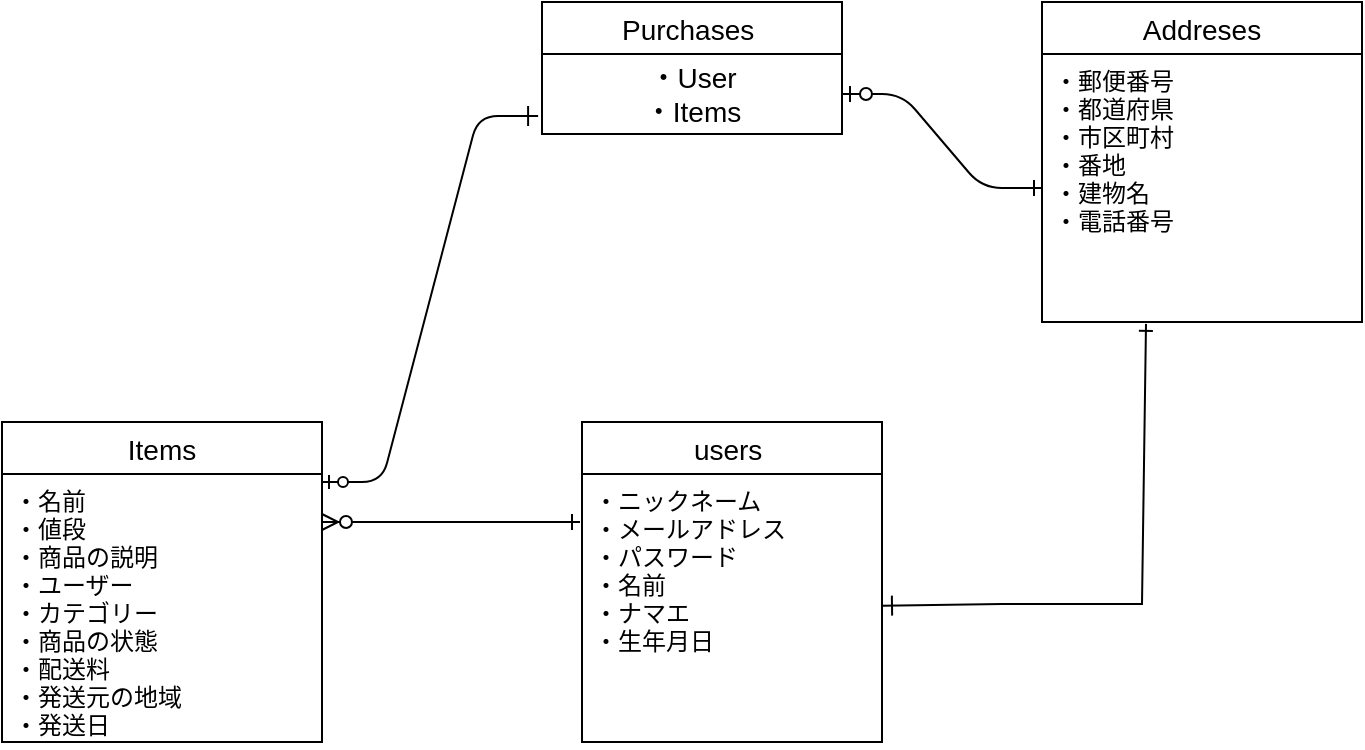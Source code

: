 <mxfile version="13.10.0" type="embed">
    <diagram id="_Q7WCkN239FhMvjNGIfI" name="ページ1">
        <mxGraphModel dx="607" dy="971" grid="1" gridSize="10" guides="1" tooltips="1" connect="1" arrows="1" fold="1" page="1" pageScale="1" pageWidth="827" pageHeight="1169" math="0" shadow="0">
            <root>
                <mxCell id="0"/>
                <mxCell id="1" parent="0"/>
                <mxCell id="88" value="users " style="swimlane;fontStyle=0;childLayout=stackLayout;horizontal=1;startSize=26;horizontalStack=0;resizeParent=1;resizeParentMax=0;resizeLast=0;collapsible=1;marginBottom=0;align=center;fontSize=14;" vertex="1" parent="1">
                    <mxGeometry x="320" y="270" width="150" height="160" as="geometry"/>
                </mxCell>
                <mxCell id="91" value="・ニックネーム&#10;・メールアドレス&#10;・パスワード&#10;・名前&#10;・ナマエ&#10;・生年月日&#10;" style="text;strokeColor=none;fillColor=none;spacingLeft=4;spacingRight=4;overflow=hidden;rotatable=0;points=[[0,0.5],[1,0.5]];portConstraint=eastwest;fontSize=12;" vertex="1" parent="88">
                    <mxGeometry y="26" width="150" height="134" as="geometry"/>
                </mxCell>
                <mxCell id="99" value="Items" style="swimlane;fontStyle=0;childLayout=stackLayout;horizontal=1;startSize=26;horizontalStack=0;resizeParent=1;resizeParentMax=0;resizeLast=0;collapsible=1;marginBottom=0;align=center;fontSize=14;" vertex="1" parent="1">
                    <mxGeometry x="30" y="270" width="160" height="160" as="geometry"/>
                </mxCell>
                <mxCell id="100" value="・名前&#10;・値段&#10;・商品の説明&#10;・ユーザー&#10;・カテゴリー&#10;・商品の状態&#10;・配送料&#10;・発送元の地域&#10;・発送日&#10;" style="text;strokeColor=none;fillColor=none;spacingLeft=4;spacingRight=4;overflow=hidden;rotatable=0;points=[[0,0.5],[1,0.5]];portConstraint=eastwest;fontSize=12;" vertex="1" parent="99">
                    <mxGeometry y="26" width="160" height="134" as="geometry"/>
                </mxCell>
                <mxCell id="173" style="edgeStyle=none;rounded=0;orthogonalLoop=1;jettySize=auto;html=1;startArrow=ERone;startFill=0;startSize=5;sourcePerimeterSpacing=7;endArrow=ERone;endFill=0;endSize=8;fontSize=14;exitX=0.325;exitY=1.007;exitDx=0;exitDy=0;exitPerimeter=0;" edge="1" parent="1" source="108" target="91">
                    <mxGeometry relative="1" as="geometry">
                        <mxPoint x="510" y="350" as="targetPoint"/>
                        <Array as="points">
                            <mxPoint x="600" y="361"/>
                            <mxPoint x="540" y="361"/>
                            <mxPoint x="530" y="361"/>
                        </Array>
                    </mxGeometry>
                </mxCell>
                <mxCell id="107" value="Addreses" style="swimlane;fontStyle=0;childLayout=stackLayout;horizontal=1;startSize=26;horizontalStack=0;resizeParent=1;resizeParentMax=0;resizeLast=0;collapsible=1;marginBottom=0;align=center;fontSize=14;" vertex="1" parent="1">
                    <mxGeometry x="550" y="60" width="160" height="160" as="geometry"/>
                </mxCell>
                <mxCell id="108" value="・郵便番号&#10;・都道府県&#10;・市区町村&#10;・番地&#10;・建物名&#10;・電話番号&#10;" style="text;strokeColor=none;fillColor=none;spacingLeft=4;spacingRight=4;overflow=hidden;rotatable=0;points=[[0,0.5],[1,0.5]];portConstraint=eastwest;fontSize=12;" vertex="1" parent="107">
                    <mxGeometry y="26" width="160" height="134" as="geometry"/>
                </mxCell>
                <mxCell id="117" value="Purchases " style="swimlane;fontStyle=0;childLayout=stackLayout;horizontal=1;startSize=26;horizontalStack=0;resizeParent=1;resizeParentMax=0;resizeLast=0;collapsible=1;marginBottom=0;align=center;fontSize=14;" vertex="1" parent="1">
                    <mxGeometry x="300" y="60" width="150" height="66" as="geometry"/>
                </mxCell>
                <mxCell id="148" value="・User&lt;br&gt;・Items" style="text;html=1;align=center;verticalAlign=middle;resizable=0;points=[];autosize=1;fontSize=14;" vertex="1" parent="117">
                    <mxGeometry y="26" width="150" height="40" as="geometry"/>
                </mxCell>
                <mxCell id="135" value="" style="fontSize=12;html=1;endArrow=ERoneToMany;strokeColor=none;" edge="1" parent="1">
                    <mxGeometry width="100" height="100" relative="1" as="geometry">
                        <mxPoint x="380" y="230" as="sourcePoint"/>
                        <mxPoint x="480" y="130" as="targetPoint"/>
                    </mxGeometry>
                </mxCell>
                <mxCell id="140" value="" style="edgeStyle=entityRelationEdgeStyle;fontSize=12;html=1;endArrow=ERone;endFill=0;startArrow=ERzeroToMany;" edge="1" parent="1">
                    <mxGeometry width="100" height="100" relative="1" as="geometry">
                        <mxPoint x="190" y="320" as="sourcePoint"/>
                        <mxPoint x="319" y="320" as="targetPoint"/>
                    </mxGeometry>
                </mxCell>
                <mxCell id="155" value="" style="edgeStyle=entityRelationEdgeStyle;fontSize=12;html=1;endArrow=ERone;endFill=0;startArrow=ERzeroToOne;startFill=1;" edge="1" parent="1" source="148" target="108">
                    <mxGeometry width="100" height="100" relative="1" as="geometry">
                        <mxPoint x="170" y="540" as="sourcePoint"/>
                        <mxPoint x="280" y="540" as="targetPoint"/>
                    </mxGeometry>
                </mxCell>
                <mxCell id="169" value="" style="edgeStyle=entityRelationEdgeStyle;fontSize=12;html=1;endArrow=ERone;entryX=-0.013;entryY=0.775;entryDx=0;entryDy=0;entryPerimeter=0;startArrow=ERzeroToOne;startFill=1;endFill=0;endSize=8;startSize=5;" edge="1" parent="1" target="148">
                    <mxGeometry width="100" height="100" relative="1" as="geometry">
                        <mxPoint x="190" y="300" as="sourcePoint"/>
                        <mxPoint x="290" y="200" as="targetPoint"/>
                    </mxGeometry>
                </mxCell>
            </root>
        </mxGraphModel>
    </diagram>
</mxfile>